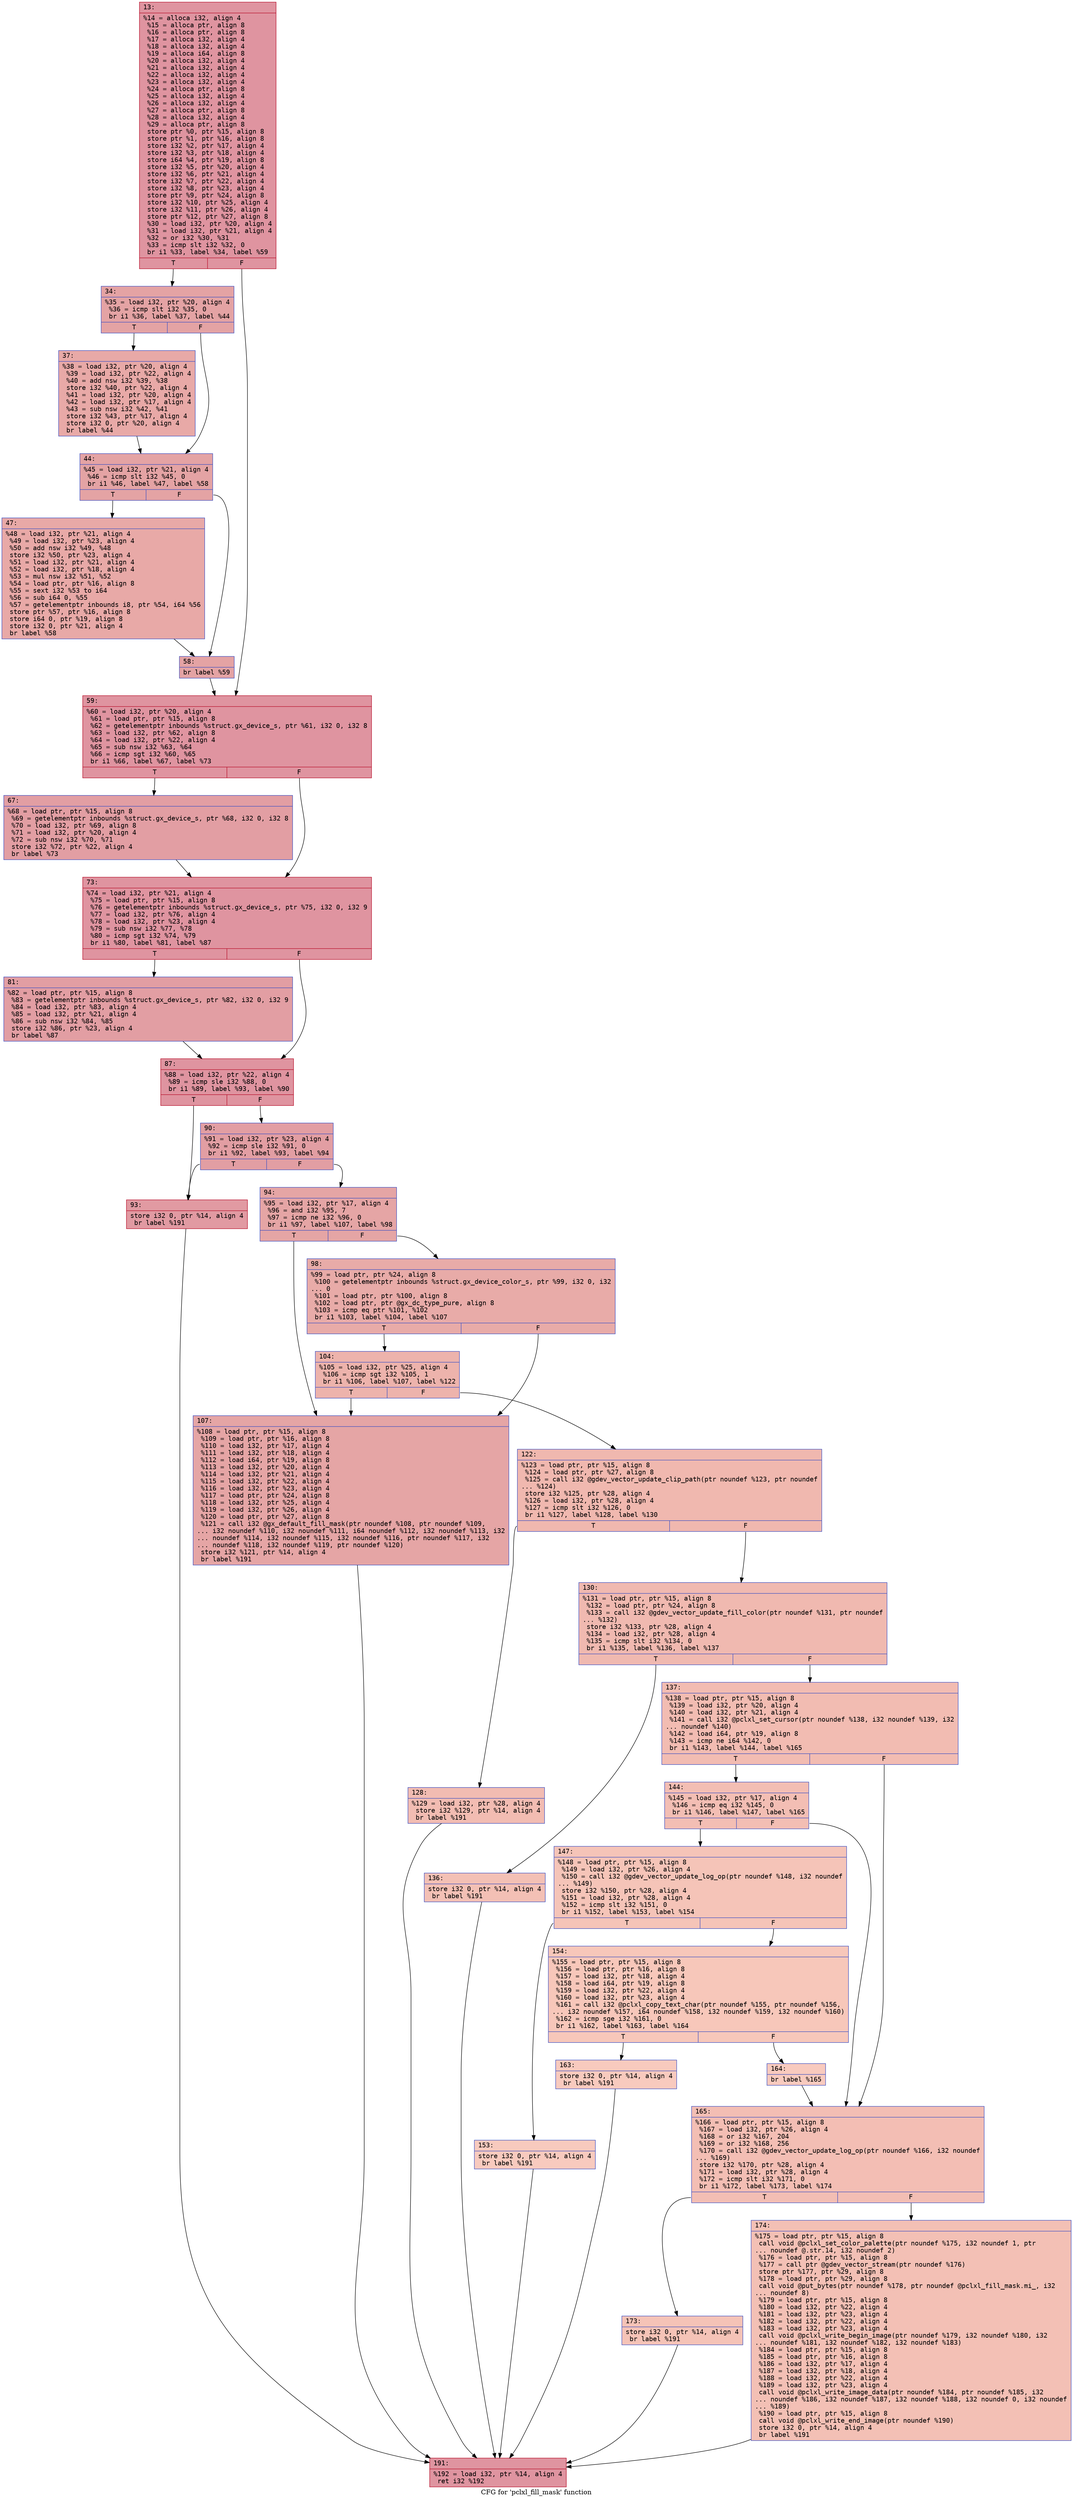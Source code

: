 digraph "CFG for 'pclxl_fill_mask' function" {
	label="CFG for 'pclxl_fill_mask' function";

	Node0x600003ba4e60 [shape=record,color="#b70d28ff", style=filled, fillcolor="#b70d2870" fontname="Courier",label="{13:\l|  %14 = alloca i32, align 4\l  %15 = alloca ptr, align 8\l  %16 = alloca ptr, align 8\l  %17 = alloca i32, align 4\l  %18 = alloca i32, align 4\l  %19 = alloca i64, align 8\l  %20 = alloca i32, align 4\l  %21 = alloca i32, align 4\l  %22 = alloca i32, align 4\l  %23 = alloca i32, align 4\l  %24 = alloca ptr, align 8\l  %25 = alloca i32, align 4\l  %26 = alloca i32, align 4\l  %27 = alloca ptr, align 8\l  %28 = alloca i32, align 4\l  %29 = alloca ptr, align 8\l  store ptr %0, ptr %15, align 8\l  store ptr %1, ptr %16, align 8\l  store i32 %2, ptr %17, align 4\l  store i32 %3, ptr %18, align 4\l  store i64 %4, ptr %19, align 8\l  store i32 %5, ptr %20, align 4\l  store i32 %6, ptr %21, align 4\l  store i32 %7, ptr %22, align 4\l  store i32 %8, ptr %23, align 4\l  store ptr %9, ptr %24, align 8\l  store i32 %10, ptr %25, align 4\l  store i32 %11, ptr %26, align 4\l  store ptr %12, ptr %27, align 8\l  %30 = load i32, ptr %20, align 4\l  %31 = load i32, ptr %21, align 4\l  %32 = or i32 %30, %31\l  %33 = icmp slt i32 %32, 0\l  br i1 %33, label %34, label %59\l|{<s0>T|<s1>F}}"];
	Node0x600003ba4e60:s0 -> Node0x600003ba4eb0[tooltip="13 -> 34\nProbability 37.50%" ];
	Node0x600003ba4e60:s1 -> Node0x600003ba5040[tooltip="13 -> 59\nProbability 62.50%" ];
	Node0x600003ba4eb0 [shape=record,color="#3d50c3ff", style=filled, fillcolor="#c32e3170" fontname="Courier",label="{34:\l|  %35 = load i32, ptr %20, align 4\l  %36 = icmp slt i32 %35, 0\l  br i1 %36, label %37, label %44\l|{<s0>T|<s1>F}}"];
	Node0x600003ba4eb0:s0 -> Node0x600003ba4f00[tooltip="34 -> 37\nProbability 37.50%" ];
	Node0x600003ba4eb0:s1 -> Node0x600003ba4f50[tooltip="34 -> 44\nProbability 62.50%" ];
	Node0x600003ba4f00 [shape=record,color="#3d50c3ff", style=filled, fillcolor="#ca3b3770" fontname="Courier",label="{37:\l|  %38 = load i32, ptr %20, align 4\l  %39 = load i32, ptr %22, align 4\l  %40 = add nsw i32 %39, %38\l  store i32 %40, ptr %22, align 4\l  %41 = load i32, ptr %20, align 4\l  %42 = load i32, ptr %17, align 4\l  %43 = sub nsw i32 %42, %41\l  store i32 %43, ptr %17, align 4\l  store i32 0, ptr %20, align 4\l  br label %44\l}"];
	Node0x600003ba4f00 -> Node0x600003ba4f50[tooltip="37 -> 44\nProbability 100.00%" ];
	Node0x600003ba4f50 [shape=record,color="#3d50c3ff", style=filled, fillcolor="#c32e3170" fontname="Courier",label="{44:\l|  %45 = load i32, ptr %21, align 4\l  %46 = icmp slt i32 %45, 0\l  br i1 %46, label %47, label %58\l|{<s0>T|<s1>F}}"];
	Node0x600003ba4f50:s0 -> Node0x600003ba4fa0[tooltip="44 -> 47\nProbability 37.50%" ];
	Node0x600003ba4f50:s1 -> Node0x600003ba4ff0[tooltip="44 -> 58\nProbability 62.50%" ];
	Node0x600003ba4fa0 [shape=record,color="#3d50c3ff", style=filled, fillcolor="#ca3b3770" fontname="Courier",label="{47:\l|  %48 = load i32, ptr %21, align 4\l  %49 = load i32, ptr %23, align 4\l  %50 = add nsw i32 %49, %48\l  store i32 %50, ptr %23, align 4\l  %51 = load i32, ptr %21, align 4\l  %52 = load i32, ptr %18, align 4\l  %53 = mul nsw i32 %51, %52\l  %54 = load ptr, ptr %16, align 8\l  %55 = sext i32 %53 to i64\l  %56 = sub i64 0, %55\l  %57 = getelementptr inbounds i8, ptr %54, i64 %56\l  store ptr %57, ptr %16, align 8\l  store i64 0, ptr %19, align 8\l  store i32 0, ptr %21, align 4\l  br label %58\l}"];
	Node0x600003ba4fa0 -> Node0x600003ba4ff0[tooltip="47 -> 58\nProbability 100.00%" ];
	Node0x600003ba4ff0 [shape=record,color="#3d50c3ff", style=filled, fillcolor="#c32e3170" fontname="Courier",label="{58:\l|  br label %59\l}"];
	Node0x600003ba4ff0 -> Node0x600003ba5040[tooltip="58 -> 59\nProbability 100.00%" ];
	Node0x600003ba5040 [shape=record,color="#b70d28ff", style=filled, fillcolor="#b70d2870" fontname="Courier",label="{59:\l|  %60 = load i32, ptr %20, align 4\l  %61 = load ptr, ptr %15, align 8\l  %62 = getelementptr inbounds %struct.gx_device_s, ptr %61, i32 0, i32 8\l  %63 = load i32, ptr %62, align 8\l  %64 = load i32, ptr %22, align 4\l  %65 = sub nsw i32 %63, %64\l  %66 = icmp sgt i32 %60, %65\l  br i1 %66, label %67, label %73\l|{<s0>T|<s1>F}}"];
	Node0x600003ba5040:s0 -> Node0x600003ba5090[tooltip="59 -> 67\nProbability 50.00%" ];
	Node0x600003ba5040:s1 -> Node0x600003ba50e0[tooltip="59 -> 73\nProbability 50.00%" ];
	Node0x600003ba5090 [shape=record,color="#3d50c3ff", style=filled, fillcolor="#be242e70" fontname="Courier",label="{67:\l|  %68 = load ptr, ptr %15, align 8\l  %69 = getelementptr inbounds %struct.gx_device_s, ptr %68, i32 0, i32 8\l  %70 = load i32, ptr %69, align 8\l  %71 = load i32, ptr %20, align 4\l  %72 = sub nsw i32 %70, %71\l  store i32 %72, ptr %22, align 4\l  br label %73\l}"];
	Node0x600003ba5090 -> Node0x600003ba50e0[tooltip="67 -> 73\nProbability 100.00%" ];
	Node0x600003ba50e0 [shape=record,color="#b70d28ff", style=filled, fillcolor="#b70d2870" fontname="Courier",label="{73:\l|  %74 = load i32, ptr %21, align 4\l  %75 = load ptr, ptr %15, align 8\l  %76 = getelementptr inbounds %struct.gx_device_s, ptr %75, i32 0, i32 9\l  %77 = load i32, ptr %76, align 4\l  %78 = load i32, ptr %23, align 4\l  %79 = sub nsw i32 %77, %78\l  %80 = icmp sgt i32 %74, %79\l  br i1 %80, label %81, label %87\l|{<s0>T|<s1>F}}"];
	Node0x600003ba50e0:s0 -> Node0x600003ba5130[tooltip="73 -> 81\nProbability 50.00%" ];
	Node0x600003ba50e0:s1 -> Node0x600003ba5180[tooltip="73 -> 87\nProbability 50.00%" ];
	Node0x600003ba5130 [shape=record,color="#3d50c3ff", style=filled, fillcolor="#be242e70" fontname="Courier",label="{81:\l|  %82 = load ptr, ptr %15, align 8\l  %83 = getelementptr inbounds %struct.gx_device_s, ptr %82, i32 0, i32 9\l  %84 = load i32, ptr %83, align 4\l  %85 = load i32, ptr %21, align 4\l  %86 = sub nsw i32 %84, %85\l  store i32 %86, ptr %23, align 4\l  br label %87\l}"];
	Node0x600003ba5130 -> Node0x600003ba5180[tooltip="81 -> 87\nProbability 100.00%" ];
	Node0x600003ba5180 [shape=record,color="#b70d28ff", style=filled, fillcolor="#b70d2870" fontname="Courier",label="{87:\l|  %88 = load i32, ptr %22, align 4\l  %89 = icmp sle i32 %88, 0\l  br i1 %89, label %93, label %90\l|{<s0>T|<s1>F}}"];
	Node0x600003ba5180:s0 -> Node0x600003ba5220[tooltip="87 -> 93\nProbability 50.00%" ];
	Node0x600003ba5180:s1 -> Node0x600003ba51d0[tooltip="87 -> 90\nProbability 50.00%" ];
	Node0x600003ba51d0 [shape=record,color="#3d50c3ff", style=filled, fillcolor="#be242e70" fontname="Courier",label="{90:\l|  %91 = load i32, ptr %23, align 4\l  %92 = icmp sle i32 %91, 0\l  br i1 %92, label %93, label %94\l|{<s0>T|<s1>F}}"];
	Node0x600003ba51d0:s0 -> Node0x600003ba5220[tooltip="90 -> 93\nProbability 50.00%" ];
	Node0x600003ba51d0:s1 -> Node0x600003ba5270[tooltip="90 -> 94\nProbability 50.00%" ];
	Node0x600003ba5220 [shape=record,color="#b70d28ff", style=filled, fillcolor="#bb1b2c70" fontname="Courier",label="{93:\l|  store i32 0, ptr %14, align 4\l  br label %191\l}"];
	Node0x600003ba5220 -> Node0x600003ba5810[tooltip="93 -> 191\nProbability 100.00%" ];
	Node0x600003ba5270 [shape=record,color="#3d50c3ff", style=filled, fillcolor="#c5333470" fontname="Courier",label="{94:\l|  %95 = load i32, ptr %17, align 4\l  %96 = and i32 %95, 7\l  %97 = icmp ne i32 %96, 0\l  br i1 %97, label %107, label %98\l|{<s0>T|<s1>F}}"];
	Node0x600003ba5270:s0 -> Node0x600003ba5360[tooltip="94 -> 107\nProbability 62.50%" ];
	Node0x600003ba5270:s1 -> Node0x600003ba52c0[tooltip="94 -> 98\nProbability 37.50%" ];
	Node0x600003ba52c0 [shape=record,color="#3d50c3ff", style=filled, fillcolor="#cc403a70" fontname="Courier",label="{98:\l|  %99 = load ptr, ptr %24, align 8\l  %100 = getelementptr inbounds %struct.gx_device_color_s, ptr %99, i32 0, i32\l... 0\l  %101 = load ptr, ptr %100, align 8\l  %102 = load ptr, ptr @gx_dc_type_pure, align 8\l  %103 = icmp eq ptr %101, %102\l  br i1 %103, label %104, label %107\l|{<s0>T|<s1>F}}"];
	Node0x600003ba52c0:s0 -> Node0x600003ba5310[tooltip="98 -> 104\nProbability 37.50%" ];
	Node0x600003ba52c0:s1 -> Node0x600003ba5360[tooltip="98 -> 107\nProbability 62.50%" ];
	Node0x600003ba5310 [shape=record,color="#3d50c3ff", style=filled, fillcolor="#d6524470" fontname="Courier",label="{104:\l|  %105 = load i32, ptr %25, align 4\l  %106 = icmp sgt i32 %105, 1\l  br i1 %106, label %107, label %122\l|{<s0>T|<s1>F}}"];
	Node0x600003ba5310:s0 -> Node0x600003ba5360[tooltip="104 -> 107\nProbability 50.00%" ];
	Node0x600003ba5310:s1 -> Node0x600003ba53b0[tooltip="104 -> 122\nProbability 50.00%" ];
	Node0x600003ba5360 [shape=record,color="#3d50c3ff", style=filled, fillcolor="#c5333470" fontname="Courier",label="{107:\l|  %108 = load ptr, ptr %15, align 8\l  %109 = load ptr, ptr %16, align 8\l  %110 = load i32, ptr %17, align 4\l  %111 = load i32, ptr %18, align 4\l  %112 = load i64, ptr %19, align 8\l  %113 = load i32, ptr %20, align 4\l  %114 = load i32, ptr %21, align 4\l  %115 = load i32, ptr %22, align 4\l  %116 = load i32, ptr %23, align 4\l  %117 = load ptr, ptr %24, align 8\l  %118 = load i32, ptr %25, align 4\l  %119 = load i32, ptr %26, align 4\l  %120 = load ptr, ptr %27, align 8\l  %121 = call i32 @gx_default_fill_mask(ptr noundef %108, ptr noundef %109,\l... i32 noundef %110, i32 noundef %111, i64 noundef %112, i32 noundef %113, i32\l... noundef %114, i32 noundef %115, i32 noundef %116, ptr noundef %117, i32\l... noundef %118, i32 noundef %119, ptr noundef %120)\l  store i32 %121, ptr %14, align 4\l  br label %191\l}"];
	Node0x600003ba5360 -> Node0x600003ba5810[tooltip="107 -> 191\nProbability 100.00%" ];
	Node0x600003ba53b0 [shape=record,color="#3d50c3ff", style=filled, fillcolor="#dc5d4a70" fontname="Courier",label="{122:\l|  %123 = load ptr, ptr %15, align 8\l  %124 = load ptr, ptr %27, align 8\l  %125 = call i32 @gdev_vector_update_clip_path(ptr noundef %123, ptr noundef\l... %124)\l  store i32 %125, ptr %28, align 4\l  %126 = load i32, ptr %28, align 4\l  %127 = icmp slt i32 %126, 0\l  br i1 %127, label %128, label %130\l|{<s0>T|<s1>F}}"];
	Node0x600003ba53b0:s0 -> Node0x600003ba5400[tooltip="122 -> 128\nProbability 37.50%" ];
	Node0x600003ba53b0:s1 -> Node0x600003ba5450[tooltip="122 -> 130\nProbability 62.50%" ];
	Node0x600003ba5400 [shape=record,color="#3d50c3ff", style=filled, fillcolor="#e1675170" fontname="Courier",label="{128:\l|  %129 = load i32, ptr %28, align 4\l  store i32 %129, ptr %14, align 4\l  br label %191\l}"];
	Node0x600003ba5400 -> Node0x600003ba5810[tooltip="128 -> 191\nProbability 100.00%" ];
	Node0x600003ba5450 [shape=record,color="#3d50c3ff", style=filled, fillcolor="#de614d70" fontname="Courier",label="{130:\l|  %131 = load ptr, ptr %15, align 8\l  %132 = load ptr, ptr %24, align 8\l  %133 = call i32 @gdev_vector_update_fill_color(ptr noundef %131, ptr noundef\l... %132)\l  store i32 %133, ptr %28, align 4\l  %134 = load i32, ptr %28, align 4\l  %135 = icmp slt i32 %134, 0\l  br i1 %135, label %136, label %137\l|{<s0>T|<s1>F}}"];
	Node0x600003ba5450:s0 -> Node0x600003ba54a0[tooltip="130 -> 136\nProbability 37.50%" ];
	Node0x600003ba5450:s1 -> Node0x600003ba54f0[tooltip="130 -> 137\nProbability 62.50%" ];
	Node0x600003ba54a0 [shape=record,color="#3d50c3ff", style=filled, fillcolor="#e5705870" fontname="Courier",label="{136:\l|  store i32 0, ptr %14, align 4\l  br label %191\l}"];
	Node0x600003ba54a0 -> Node0x600003ba5810[tooltip="136 -> 191\nProbability 100.00%" ];
	Node0x600003ba54f0 [shape=record,color="#3d50c3ff", style=filled, fillcolor="#e1675170" fontname="Courier",label="{137:\l|  %138 = load ptr, ptr %15, align 8\l  %139 = load i32, ptr %20, align 4\l  %140 = load i32, ptr %21, align 4\l  %141 = call i32 @pclxl_set_cursor(ptr noundef %138, i32 noundef %139, i32\l... noundef %140)\l  %142 = load i64, ptr %19, align 8\l  %143 = icmp ne i64 %142, 0\l  br i1 %143, label %144, label %165\l|{<s0>T|<s1>F}}"];
	Node0x600003ba54f0:s0 -> Node0x600003ba5540[tooltip="137 -> 144\nProbability 62.50%" ];
	Node0x600003ba54f0:s1 -> Node0x600003ba5720[tooltip="137 -> 165\nProbability 37.50%" ];
	Node0x600003ba5540 [shape=record,color="#3d50c3ff", style=filled, fillcolor="#e36c5570" fontname="Courier",label="{144:\l|  %145 = load i32, ptr %17, align 4\l  %146 = icmp eq i32 %145, 0\l  br i1 %146, label %147, label %165\l|{<s0>T|<s1>F}}"];
	Node0x600003ba5540:s0 -> Node0x600003ba5590[tooltip="144 -> 147\nProbability 37.50%" ];
	Node0x600003ba5540:s1 -> Node0x600003ba5720[tooltip="144 -> 165\nProbability 62.50%" ];
	Node0x600003ba5590 [shape=record,color="#3d50c3ff", style=filled, fillcolor="#e97a5f70" fontname="Courier",label="{147:\l|  %148 = load ptr, ptr %15, align 8\l  %149 = load i32, ptr %26, align 4\l  %150 = call i32 @gdev_vector_update_log_op(ptr noundef %148, i32 noundef\l... %149)\l  store i32 %150, ptr %28, align 4\l  %151 = load i32, ptr %28, align 4\l  %152 = icmp slt i32 %151, 0\l  br i1 %152, label %153, label %154\l|{<s0>T|<s1>F}}"];
	Node0x600003ba5590:s0 -> Node0x600003ba55e0[tooltip="147 -> 153\nProbability 37.50%" ];
	Node0x600003ba5590:s1 -> Node0x600003ba5630[tooltip="147 -> 154\nProbability 62.50%" ];
	Node0x600003ba55e0 [shape=record,color="#3d50c3ff", style=filled, fillcolor="#ef886b70" fontname="Courier",label="{153:\l|  store i32 0, ptr %14, align 4\l  br label %191\l}"];
	Node0x600003ba55e0 -> Node0x600003ba5810[tooltip="153 -> 191\nProbability 100.00%" ];
	Node0x600003ba5630 [shape=record,color="#3d50c3ff", style=filled, fillcolor="#ec7f6370" fontname="Courier",label="{154:\l|  %155 = load ptr, ptr %15, align 8\l  %156 = load ptr, ptr %16, align 8\l  %157 = load i32, ptr %18, align 4\l  %158 = load i64, ptr %19, align 8\l  %159 = load i32, ptr %22, align 4\l  %160 = load i32, ptr %23, align 4\l  %161 = call i32 @pclxl_copy_text_char(ptr noundef %155, ptr noundef %156,\l... i32 noundef %157, i64 noundef %158, i32 noundef %159, i32 noundef %160)\l  %162 = icmp sge i32 %161, 0\l  br i1 %162, label %163, label %164\l|{<s0>T|<s1>F}}"];
	Node0x600003ba5630:s0 -> Node0x600003ba5680[tooltip="154 -> 163\nProbability 50.00%" ];
	Node0x600003ba5630:s1 -> Node0x600003ba56d0[tooltip="154 -> 164\nProbability 50.00%" ];
	Node0x600003ba5680 [shape=record,color="#3d50c3ff", style=filled, fillcolor="#ef886b70" fontname="Courier",label="{163:\l|  store i32 0, ptr %14, align 4\l  br label %191\l}"];
	Node0x600003ba5680 -> Node0x600003ba5810[tooltip="163 -> 191\nProbability 100.00%" ];
	Node0x600003ba56d0 [shape=record,color="#3d50c3ff", style=filled, fillcolor="#ef886b70" fontname="Courier",label="{164:\l|  br label %165\l}"];
	Node0x600003ba56d0 -> Node0x600003ba5720[tooltip="164 -> 165\nProbability 100.00%" ];
	Node0x600003ba5720 [shape=record,color="#3d50c3ff", style=filled, fillcolor="#e36c5570" fontname="Courier",label="{165:\l|  %166 = load ptr, ptr %15, align 8\l  %167 = load i32, ptr %26, align 4\l  %168 = or i32 %167, 204\l  %169 = or i32 %168, 256\l  %170 = call i32 @gdev_vector_update_log_op(ptr noundef %166, i32 noundef\l... %169)\l  store i32 %170, ptr %28, align 4\l  %171 = load i32, ptr %28, align 4\l  %172 = icmp slt i32 %171, 0\l  br i1 %172, label %173, label %174\l|{<s0>T|<s1>F}}"];
	Node0x600003ba5720:s0 -> Node0x600003ba5770[tooltip="165 -> 173\nProbability 37.50%" ];
	Node0x600003ba5720:s1 -> Node0x600003ba57c0[tooltip="165 -> 174\nProbability 62.50%" ];
	Node0x600003ba5770 [shape=record,color="#3d50c3ff", style=filled, fillcolor="#e8765c70" fontname="Courier",label="{173:\l|  store i32 0, ptr %14, align 4\l  br label %191\l}"];
	Node0x600003ba5770 -> Node0x600003ba5810[tooltip="173 -> 191\nProbability 100.00%" ];
	Node0x600003ba57c0 [shape=record,color="#3d50c3ff", style=filled, fillcolor="#e5705870" fontname="Courier",label="{174:\l|  %175 = load ptr, ptr %15, align 8\l  call void @pclxl_set_color_palette(ptr noundef %175, i32 noundef 1, ptr\l... noundef @.str.14, i32 noundef 2)\l  %176 = load ptr, ptr %15, align 8\l  %177 = call ptr @gdev_vector_stream(ptr noundef %176)\l  store ptr %177, ptr %29, align 8\l  %178 = load ptr, ptr %29, align 8\l  call void @put_bytes(ptr noundef %178, ptr noundef @pclxl_fill_mask.mi_, i32\l... noundef 8)\l  %179 = load ptr, ptr %15, align 8\l  %180 = load i32, ptr %22, align 4\l  %181 = load i32, ptr %23, align 4\l  %182 = load i32, ptr %22, align 4\l  %183 = load i32, ptr %23, align 4\l  call void @pclxl_write_begin_image(ptr noundef %179, i32 noundef %180, i32\l... noundef %181, i32 noundef %182, i32 noundef %183)\l  %184 = load ptr, ptr %15, align 8\l  %185 = load ptr, ptr %16, align 8\l  %186 = load i32, ptr %17, align 4\l  %187 = load i32, ptr %18, align 4\l  %188 = load i32, ptr %22, align 4\l  %189 = load i32, ptr %23, align 4\l  call void @pclxl_write_image_data(ptr noundef %184, ptr noundef %185, i32\l... noundef %186, i32 noundef %187, i32 noundef %188, i32 noundef 0, i32 noundef\l... %189)\l  %190 = load ptr, ptr %15, align 8\l  call void @pclxl_write_end_image(ptr noundef %190)\l  store i32 0, ptr %14, align 4\l  br label %191\l}"];
	Node0x600003ba57c0 -> Node0x600003ba5810[tooltip="174 -> 191\nProbability 100.00%" ];
	Node0x600003ba5810 [shape=record,color="#b70d28ff", style=filled, fillcolor="#b70d2870" fontname="Courier",label="{191:\l|  %192 = load i32, ptr %14, align 4\l  ret i32 %192\l}"];
}
